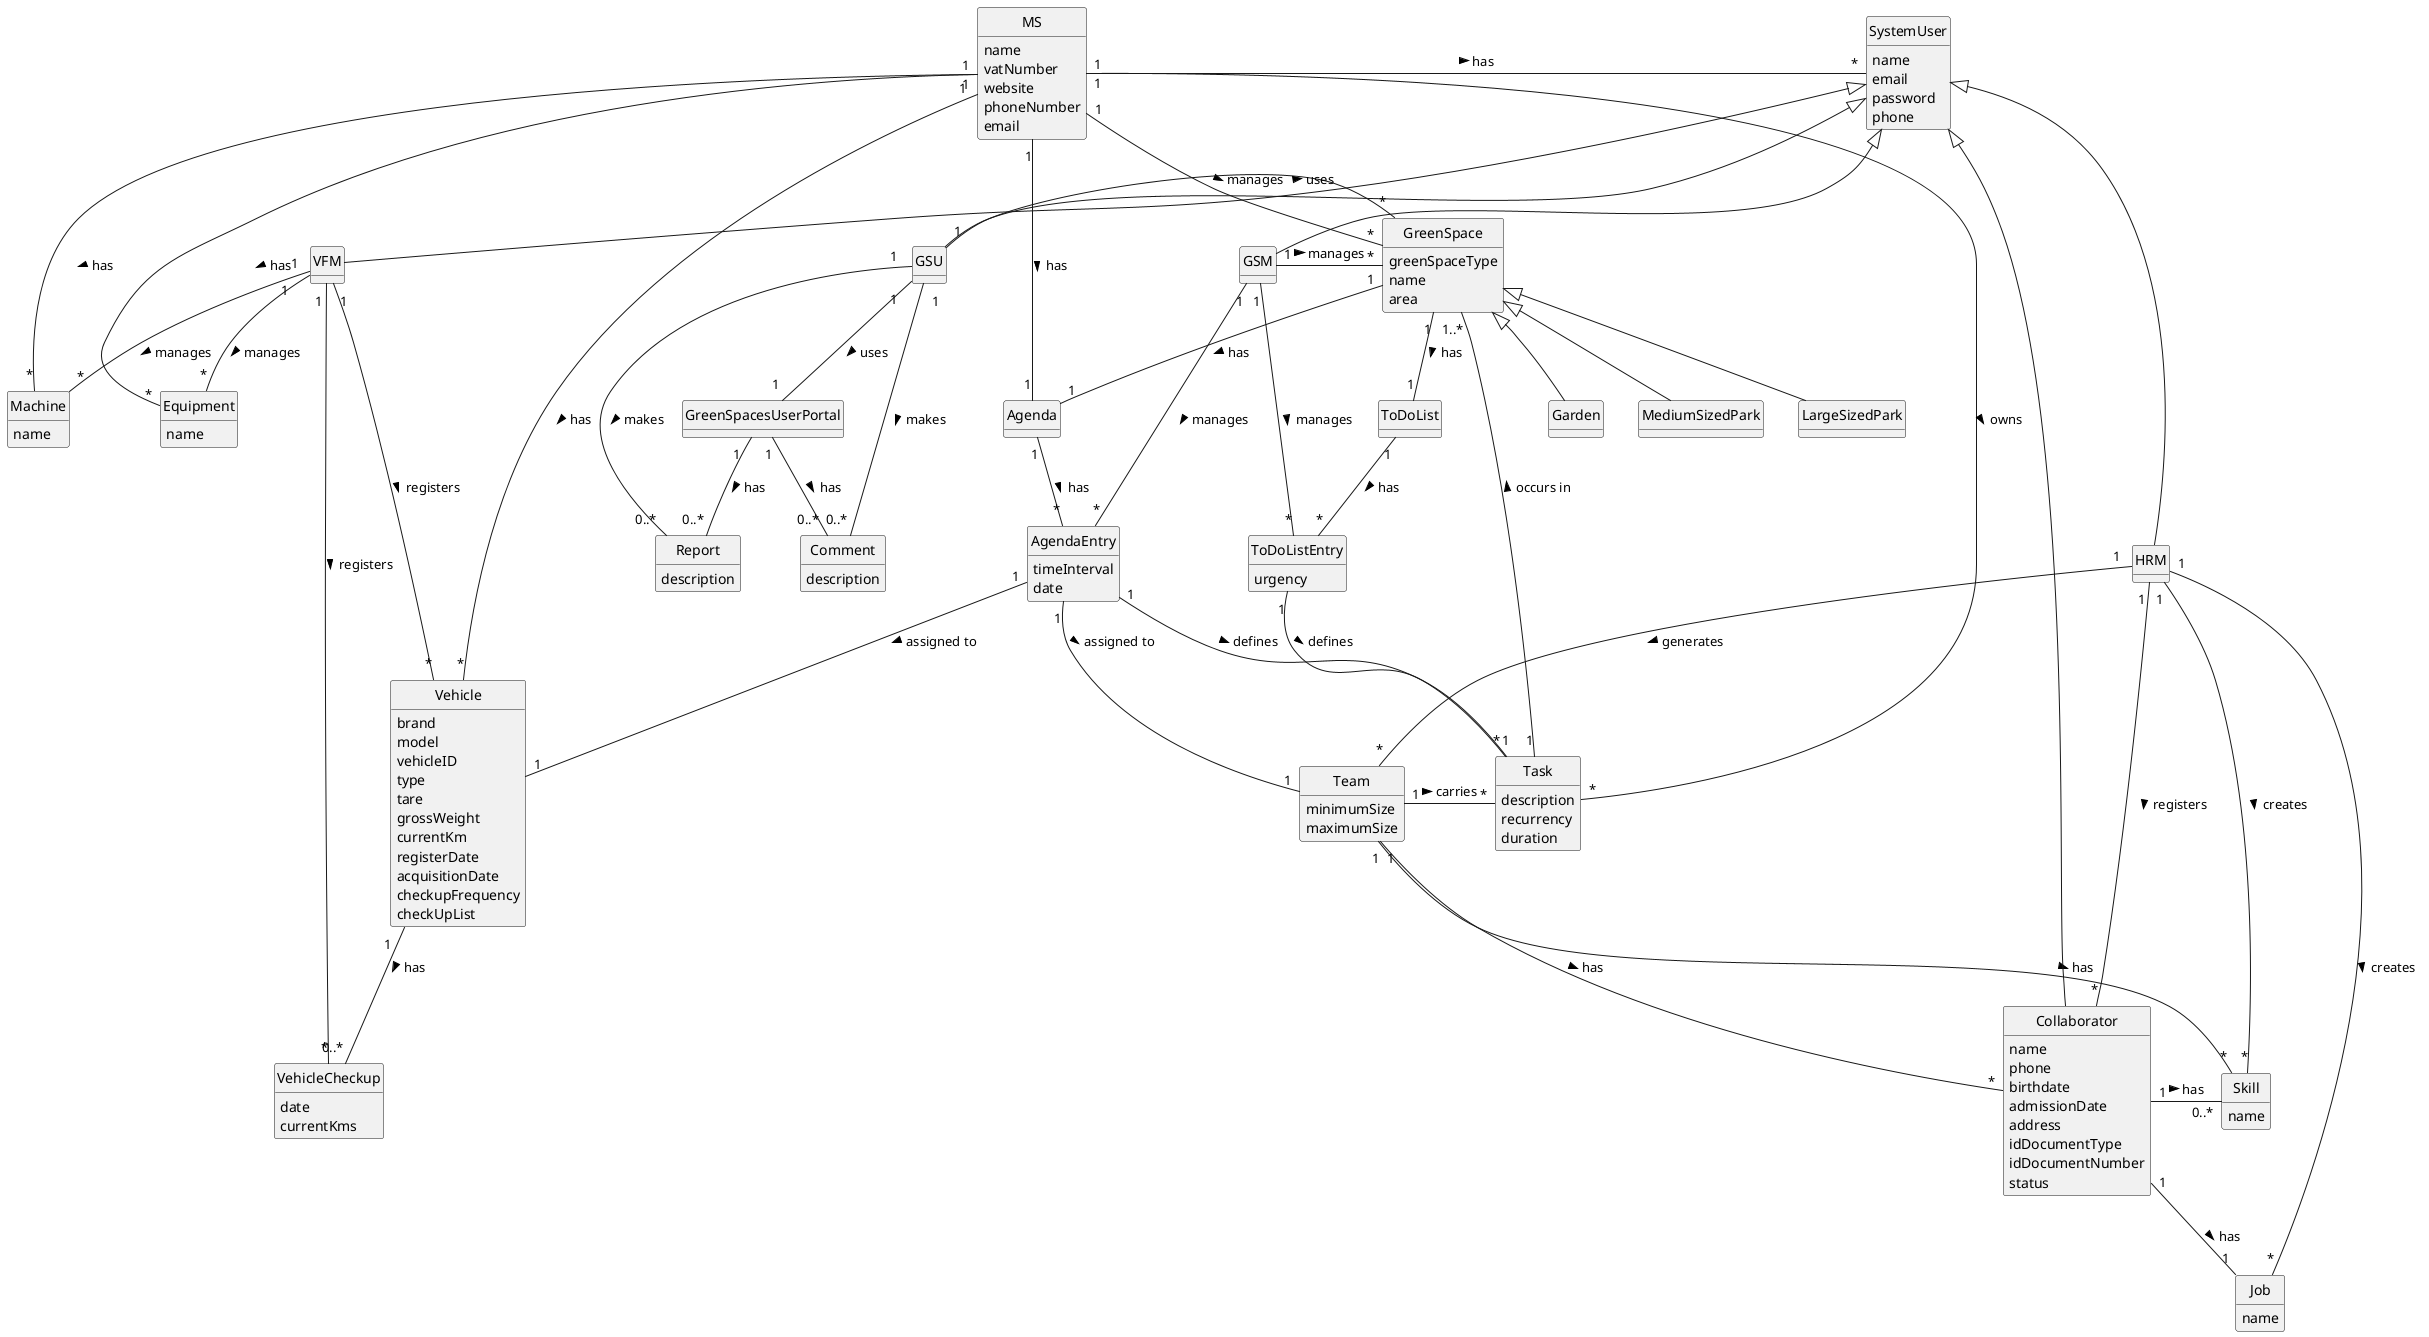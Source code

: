 @startuml
skinparam monochrome true
skinparam packageStyle rectangle
skinparam shadowing false
'skinparam linetype ortho
'left to right direction
skinparam classAttributeIconSize 0
hide circle
hide methods



class MS {
    name
    vatNumber
    website
    phoneNumber
    email

}

class GreenSpace {
    greenSpaceType
    name
    area
}

class Garden
class MediumSizedPark
class LargeSizedPark

class SystemUser {
    name
    email
    password
    phone

}
class HRM {
}
class VFM {
}
class Collaborator {
    name
    phone
    birthdate
    admissionDate
    address
    idDocumentType
    idDocumentNumber
    status
}
class GSM {
}
class GSU {
}


class Team {
minimumSize
maximumSize
}

class Skill {
    name
}

class Job {
    name
}

class Task {
    description
    recurrency
    duration
}

class VehicleCheckup {

    date
    currentKms
}

class Vehicle {
        brand
        model
        vehicleID
        type
        tare
        grossWeight
        currentKm
        registerDate
        acquisitionDate
        checkupFrequency
        checkUpList
}

class Machine {
    name
}

class Equipment {
    name
}

class Agenda {
}

class AgendaEntry {

    timeInterval
    date
}

class GreenSpacesUserPortal{
}

class Comment{
    description
}
class Report{
    description
}



class ToDoList{

}


class ToDoListEntry{
 urgency
}

SystemUser <|-- HRM
SystemUser <|-- VFM
SystemUser <|-- GSM
SystemUser <|-- GSU

GreenSpace <|-- Garden
GreenSpace <|-- MediumSizedPark
GreenSpace <|-- LargeSizedPark

Task "1" -- "1..*" GreenSpace : occurs in >

Agenda "1" -- "*" AgendaEntry : has >
AgendaEntry "1" -- "1" Task : defines >


VFM " 1" -- "*" Vehicle : registers >
VFM "  1 " -- "*" Machine : manages >
VFM "  1    " -- "*" Equipment : manages >
Vehicle "1   " -- "0..* " VehicleCheckup : has >
VFM "1 " -- "*" VehicleCheckup : registers >
GSU"  1  " -- "0..*" Report: makes >
GSU"  1  " -- "0..* " Comment: makes >
GSU"  1  " -- "1  " GreenSpacesUserPortal:  uses >
GreenSpacesUserPortal "1  " -- "0..* " Report : has >
GreenSpacesUserPortal "1 " -- "0..* " Comment : has >

MS "1" - "*" SystemUser : has >
MS "1  " - "*" Task: owns >
MS "1" - "*" Machine : has >
MS "1 " - "*" Vehicle : has >
MS "1" - "*" Equipment : has >



Team "1" - "*" Task:   carries  >
ToDoListEntry "1" - "*" Task: defines >

HRM "1 " -- "*" Collaborator : registers >
HRM "1 " -- "*" Job : creates >
HRM "1 " -- "*" Skill : creates >
HRM "1 " -- "*" Team : generates >
Team "1 " -- "*" Collaborator: has >
Collaborator "1" - "0..*" Skill: has >
Collaborator "1 " -- "1" Job : has >
MS "1" - "1" Agenda : has >
MS "1    " - "*" GreenSpace: manages >
GSU"1   " - "*" GreenSpace: uses >
GSM "1 " - "*" GreenSpace: manages >
Team "1 " -- "*" Skill: has >
ToDoList "1" -- "*" ToDoListEntry: has >
GreenSpace"1" -- "1" ToDoList: has >
GreenSpace"1" -- "1" Agenda: has >
AgendaEntry"1"-- "1" Team: assigned to >
AgendaEntry"1"-- "1" Vehicle: assigned to >
GSM "1" -- "*" AgendaEntry: manages >
GSM "1" -- "*" ToDoListEntry: manages >
Collaborator -|> SystemUser

@enduml
